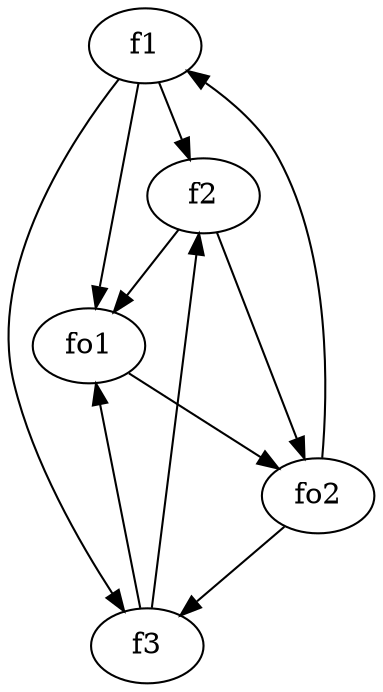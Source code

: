 strict digraph  {
f1;
f2;
f3;
fo1;
fo2;
f1 -> fo1  [weight=2];
f1 -> f2  [weight=2];
f1 -> f3  [weight=2];
f2 -> fo1  [weight=2];
f2 -> fo2  [weight=2];
f3 -> fo1  [weight=2];
f3 -> f2  [weight=2];
fo1 -> fo2  [weight=2];
fo2 -> f1  [weight=2];
fo2 -> f3  [weight=2];
}
